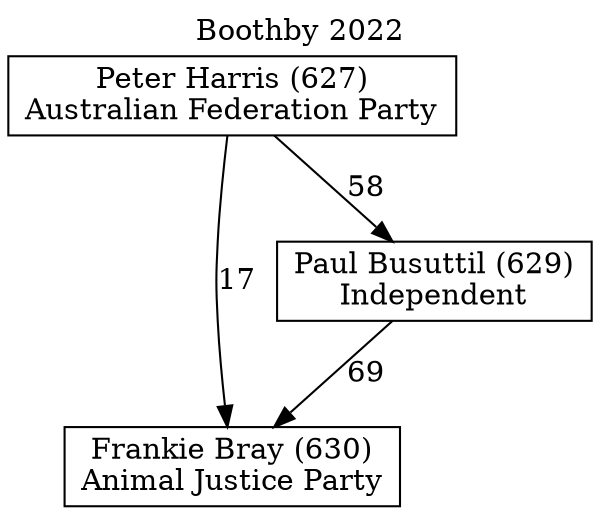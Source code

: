 // House preference flow
digraph "Frankie Bray (630)_Boothby_2022" {
	graph [label="Boothby 2022" labelloc=t mclimit=10]
	node [shape=box]
	"Peter Harris (627)" [label="Peter Harris (627)
Australian Federation Party"]
	"Frankie Bray (630)" [label="Frankie Bray (630)
Animal Justice Party"]
	"Paul Busuttil (629)" [label="Paul Busuttil (629)
Independent"]
	"Paul Busuttil (629)" -> "Frankie Bray (630)" [label=69]
	"Peter Harris (627)" -> "Paul Busuttil (629)" [label=58]
	"Peter Harris (627)" -> "Frankie Bray (630)" [label=17]
}
